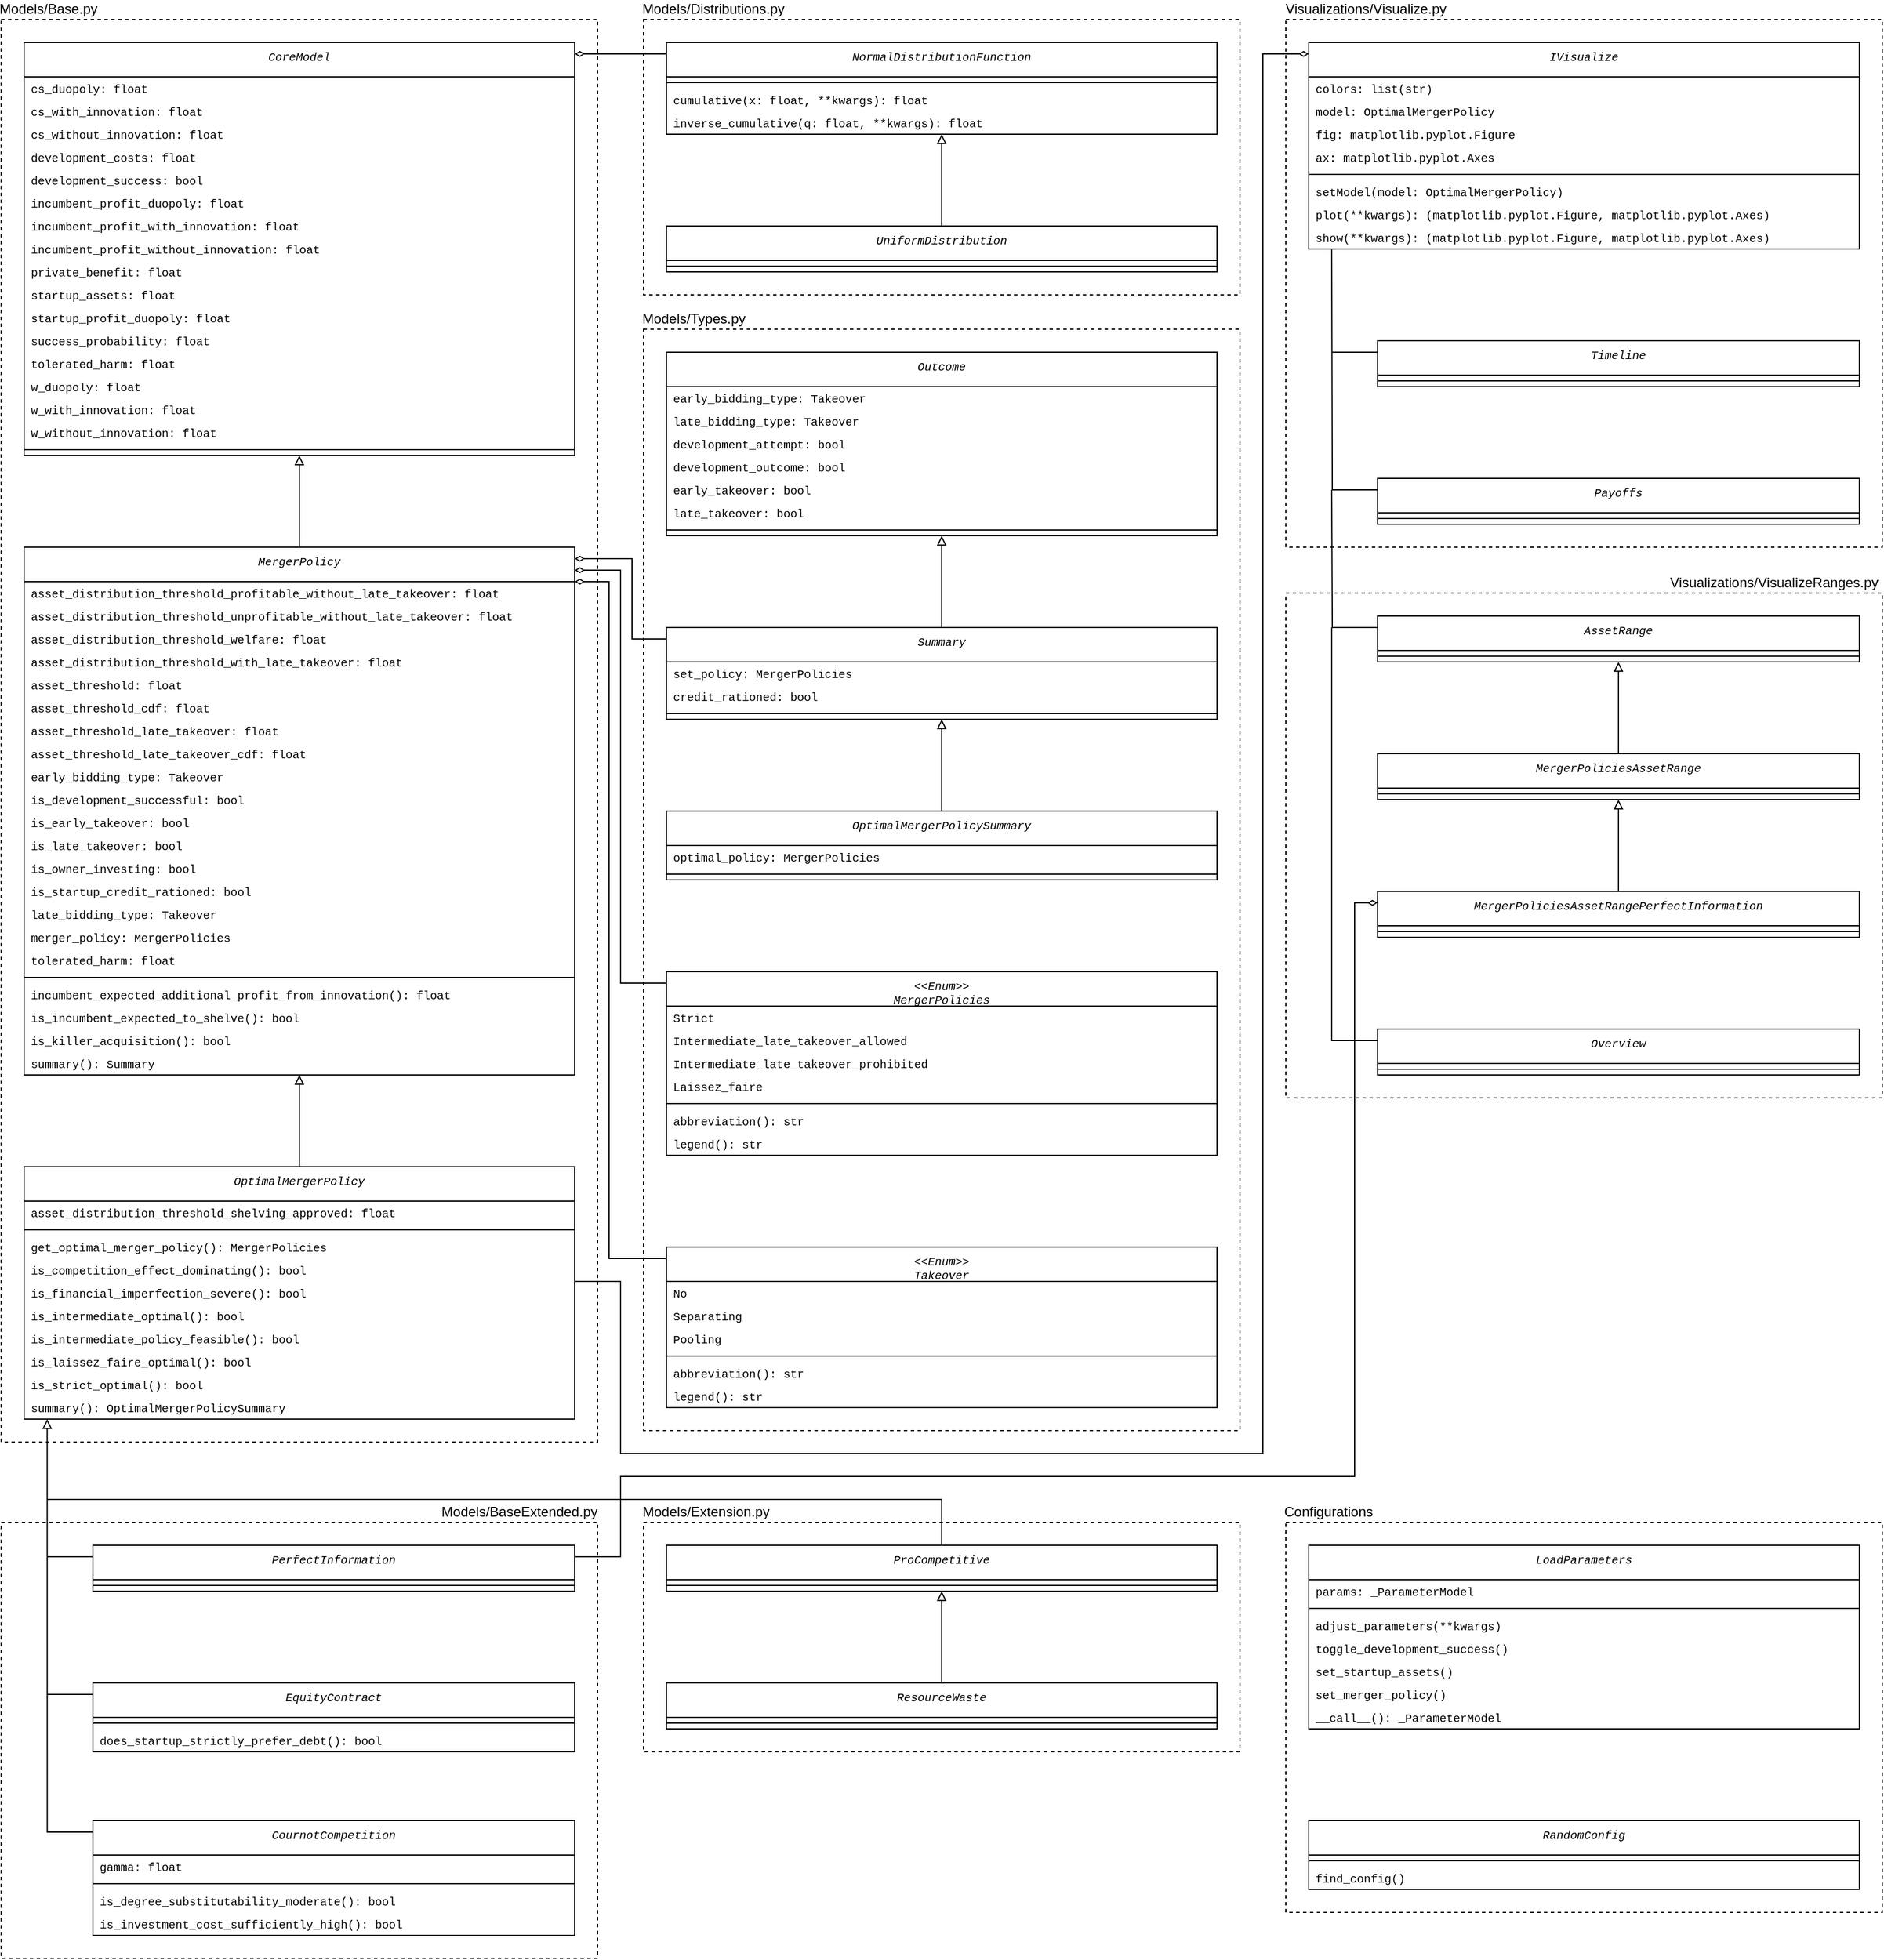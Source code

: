 <mxfile version="19.0.3" type="device"><diagram id="C5RBs43oDa-KdzZeNtuy" name="Page-1"><mxGraphModel dx="1070" dy="852" grid="1" gridSize="10" guides="1" tooltips="1" connect="1" arrows="1" fold="1" page="1" pageScale="1" pageWidth="827" pageHeight="1169" math="0" shadow="0"><root><mxCell id="WIyWlLk6GJQsqaUBKTNV-0"/><mxCell id="WIyWlLk6GJQsqaUBKTNV-1" parent="WIyWlLk6GJQsqaUBKTNV-0"/><mxCell id="98" value="Models/BaseExtended.py" style="rounded=0;whiteSpace=wrap;html=1;fillColor=none;dashed=1;labelPosition=left;verticalLabelPosition=top;align=right;verticalAlign=bottom;spacingLeft=0;spacingRight=-522;" parent="WIyWlLk6GJQsqaUBKTNV-1" vertex="1"><mxGeometry x="60" y="1410" width="520" height="380" as="geometry"/></mxCell><mxCell id="99" value="Models/Types.py" style="rounded=0;whiteSpace=wrap;html=1;fillColor=none;dashed=1;labelPosition=left;verticalLabelPosition=top;align=right;verticalAlign=bottom;spacingLeft=0;spacingRight=-91;" parent="WIyWlLk6GJQsqaUBKTNV-1" vertex="1"><mxGeometry x="620" y="370" width="520" height="960" as="geometry"/></mxCell><mxCell id="T2H4FNFeN9SNzQCAsRRk-147" value="&lt;span style=&quot;text-align: right&quot;&gt;Visualizations/&lt;/span&gt;&lt;span style=&quot;background-color: rgb(255 , 255 , 255) ; color: rgb(8 , 8 , 8)&quot;&gt;VisualizeRanges&lt;/span&gt;.py" style="rounded=0;whiteSpace=wrap;html=1;fillColor=none;dashed=1;labelPosition=right;verticalLabelPosition=top;align=left;verticalAlign=bottom;spacingLeft=-187;spacingRight=0;" parent="WIyWlLk6GJQsqaUBKTNV-1" vertex="1"><mxGeometry x="1180" y="600" width="520" height="440" as="geometry"/></mxCell><mxCell id="100" value="Visualizations/Visualize.py" style="rounded=0;whiteSpace=wrap;html=1;fillColor=none;dashed=1;labelPosition=left;verticalLabelPosition=top;align=right;verticalAlign=bottom;spacingLeft=0;spacingRight=-142;" parent="WIyWlLk6GJQsqaUBKTNV-1" vertex="1"><mxGeometry x="1180" y="100" width="520" height="460" as="geometry"/></mxCell><mxCell id="T2H4FNFeN9SNzQCAsRRk-172" value="Models/Distributions.py" style="rounded=0;whiteSpace=wrap;html=1;fillColor=none;dashed=1;labelPosition=left;verticalLabelPosition=top;align=right;verticalAlign=bottom;spacingLeft=0;spacingRight=-125;" parent="WIyWlLk6GJQsqaUBKTNV-1" vertex="1"><mxGeometry x="620" y="100" width="520" height="240" as="geometry"/></mxCell><mxCell id="97" value="Models/Base.py" style="rounded=0;whiteSpace=wrap;html=1;fillColor=none;dashed=1;labelPosition=left;verticalLabelPosition=top;align=right;verticalAlign=bottom;spacingLeft=0;spacingRight=-86;" parent="WIyWlLk6GJQsqaUBKTNV-1" vertex="1"><mxGeometry x="60" y="100" width="520" height="1240" as="geometry"/></mxCell><mxCell id="zkfFHV4jXpPFQw0GAbJ--0" value="CoreModel" style="swimlane;fontStyle=2;align=center;verticalAlign=top;childLayout=stackLayout;horizontal=1;startSize=30;horizontalStack=0;resizeParent=1;resizeLast=0;collapsible=1;marginBottom=0;rounded=0;shadow=0;strokeWidth=1;fontFamily=Courier New;fontSize=10;" parent="WIyWlLk6GJQsqaUBKTNV-1" vertex="1"><mxGeometry x="80" y="120" width="480" height="360" as="geometry"><mxRectangle x="230" y="140" width="160" height="26" as="alternateBounds"/></mxGeometry></mxCell><mxCell id="2sFI9Li3K3q5MDXTztL8-12" value="cs_duopoly: float" style="text;align=left;verticalAlign=middle;spacingLeft=4;spacingRight=4;overflow=hidden;rotatable=0;points=[[0,0.5],[1,0.5]];portConstraint=eastwest;rounded=0;shadow=0;html=0;fontFamily=Courier New;fontSize=10;" parent="zkfFHV4jXpPFQw0GAbJ--0" vertex="1"><mxGeometry y="30" width="480" height="20" as="geometry"/></mxCell><mxCell id="2sFI9Li3K3q5MDXTztL8-2" value="cs_with_innovation: float" style="text;align=left;verticalAlign=middle;spacingLeft=4;spacingRight=4;overflow=hidden;rotatable=0;points=[[0,0.5],[1,0.5]];portConstraint=eastwest;rounded=0;shadow=0;html=0;fontFamily=Courier New;fontSize=10;" parent="zkfFHV4jXpPFQw0GAbJ--0" vertex="1"><mxGeometry y="50" width="480" height="20" as="geometry"/></mxCell><mxCell id="2sFI9Li3K3q5MDXTztL8-9" value="cs_without_innovation: float" style="text;align=left;verticalAlign=middle;spacingLeft=4;spacingRight=4;overflow=hidden;rotatable=0;points=[[0,0.5],[1,0.5]];portConstraint=eastwest;rounded=0;shadow=0;html=0;fontFamily=Courier New;fontSize=10;" parent="zkfFHV4jXpPFQw0GAbJ--0" vertex="1"><mxGeometry y="70" width="480" height="20" as="geometry"/></mxCell><mxCell id="zkfFHV4jXpPFQw0GAbJ--2" value="development_costs: float" style="text;align=left;verticalAlign=middle;spacingLeft=4;spacingRight=4;overflow=hidden;rotatable=0;points=[[0,0.5],[1,0.5]];portConstraint=eastwest;rounded=0;shadow=0;html=0;fontFamily=Courier New;fontSize=10;" parent="zkfFHV4jXpPFQw0GAbJ--0" vertex="1"><mxGeometry y="90" width="480" height="20" as="geometry"/></mxCell><mxCell id="2sFI9Li3K3q5MDXTztL8-6" value="development_success: bool" style="text;align=left;verticalAlign=middle;spacingLeft=4;spacingRight=4;overflow=hidden;rotatable=0;points=[[0,0.5],[1,0.5]];portConstraint=eastwest;rounded=0;shadow=0;html=0;fontFamily=Courier New;fontSize=10;" parent="zkfFHV4jXpPFQw0GAbJ--0" vertex="1"><mxGeometry y="110" width="480" height="20" as="geometry"/></mxCell><mxCell id="2sFI9Li3K3q5MDXTztL8-11" value="incumbent_profit_duopoly: float" style="text;align=left;verticalAlign=middle;spacingLeft=4;spacingRight=4;overflow=hidden;rotatable=0;points=[[0,0.5],[1,0.5]];portConstraint=eastwest;rounded=0;shadow=0;html=0;fontFamily=Courier New;fontSize=10;" parent="zkfFHV4jXpPFQw0GAbJ--0" vertex="1"><mxGeometry y="130" width="480" height="20" as="geometry"/></mxCell><mxCell id="2sFI9Li3K3q5MDXTztL8-3" value="incumbent_profit_with_innovation: float" style="text;align=left;verticalAlign=middle;spacingLeft=4;spacingRight=4;overflow=hidden;rotatable=0;points=[[0,0.5],[1,0.5]];portConstraint=eastwest;rounded=0;shadow=0;html=0;fontFamily=Courier New;fontSize=10;" parent="zkfFHV4jXpPFQw0GAbJ--0" vertex="1"><mxGeometry y="150" width="480" height="20" as="geometry"/></mxCell><mxCell id="2sFI9Li3K3q5MDXTztL8-8" value="incumbent_profit_without_innovation: float" style="text;align=left;verticalAlign=middle;spacingLeft=4;spacingRight=4;overflow=hidden;rotatable=0;points=[[0,0.5],[1,0.5]];portConstraint=eastwest;rounded=0;shadow=0;html=0;fontFamily=Courier New;fontSize=10;" parent="zkfFHV4jXpPFQw0GAbJ--0" vertex="1"><mxGeometry y="170" width="480" height="20" as="geometry"/></mxCell><mxCell id="2sFI9Li3K3q5MDXTztL8-4" value="private_benefit: float" style="text;align=left;verticalAlign=middle;spacingLeft=4;spacingRight=4;overflow=hidden;rotatable=0;points=[[0,0.5],[1,0.5]];portConstraint=eastwest;rounded=0;shadow=0;html=0;fontFamily=Courier New;fontSize=10;" parent="zkfFHV4jXpPFQw0GAbJ--0" vertex="1"><mxGeometry y="190" width="480" height="20" as="geometry"/></mxCell><mxCell id="zkfFHV4jXpPFQw0GAbJ--3" value="startup_assets: float" style="text;align=left;verticalAlign=middle;spacingLeft=4;spacingRight=4;overflow=hidden;rotatable=0;points=[[0,0.5],[1,0.5]];portConstraint=eastwest;rounded=0;shadow=0;html=0;fontFamily=Courier New;fontSize=10;" parent="zkfFHV4jXpPFQw0GAbJ--0" vertex="1"><mxGeometry y="210" width="480" height="20" as="geometry"/></mxCell><mxCell id="2sFI9Li3K3q5MDXTztL8-14" value="startup_profit_duopoly: float" style="text;align=left;verticalAlign=middle;spacingLeft=4;spacingRight=4;overflow=hidden;rotatable=0;points=[[0,0.5],[1,0.5]];portConstraint=eastwest;rounded=0;shadow=0;html=0;fontFamily=Courier New;fontSize=10;" parent="zkfFHV4jXpPFQw0GAbJ--0" vertex="1"><mxGeometry y="230" width="480" height="20" as="geometry"/></mxCell><mxCell id="2sFI9Li3K3q5MDXTztL8-7" value="success_probability: float" style="text;align=left;verticalAlign=middle;spacingLeft=4;spacingRight=4;overflow=hidden;rotatable=0;points=[[0,0.5],[1,0.5]];portConstraint=eastwest;rounded=0;shadow=0;html=0;fontFamily=Courier New;fontSize=10;" parent="zkfFHV4jXpPFQw0GAbJ--0" vertex="1"><mxGeometry y="250" width="480" height="20" as="geometry"/></mxCell><mxCell id="zkfFHV4jXpPFQw0GAbJ--1" value="tolerated_harm: float" style="text;align=left;verticalAlign=middle;spacingLeft=4;spacingRight=4;overflow=hidden;rotatable=0;points=[[0,0.5],[1,0.5]];portConstraint=eastwest;fontFamily=Courier New;fontSize=10;" parent="zkfFHV4jXpPFQw0GAbJ--0" vertex="1"><mxGeometry y="270" width="480" height="20" as="geometry"/></mxCell><mxCell id="2sFI9Li3K3q5MDXTztL8-13" value="w_duopoly: float" style="text;align=left;verticalAlign=middle;spacingLeft=4;spacingRight=4;overflow=hidden;rotatable=0;points=[[0,0.5],[1,0.5]];portConstraint=eastwest;rounded=0;shadow=0;html=0;fontFamily=Courier New;fontSize=10;" parent="zkfFHV4jXpPFQw0GAbJ--0" vertex="1"><mxGeometry y="290" width="480" height="20" as="geometry"/></mxCell><mxCell id="2sFI9Li3K3q5MDXTztL8-1" value="w_with_innovation: float" style="text;align=left;verticalAlign=middle;spacingLeft=4;spacingRight=4;overflow=hidden;rotatable=0;points=[[0,0.5],[1,0.5]];portConstraint=eastwest;rounded=0;shadow=0;html=0;fontFamily=Courier New;fontSize=10;" parent="zkfFHV4jXpPFQw0GAbJ--0" vertex="1"><mxGeometry y="310" width="480" height="20" as="geometry"/></mxCell><mxCell id="2sFI9Li3K3q5MDXTztL8-10" value="w_without_innovation: float" style="text;align=left;verticalAlign=middle;spacingLeft=4;spacingRight=4;overflow=hidden;rotatable=0;points=[[0,0.5],[1,0.5]];portConstraint=eastwest;rounded=0;shadow=0;html=0;fontFamily=Courier New;fontSize=10;" parent="zkfFHV4jXpPFQw0GAbJ--0" vertex="1"><mxGeometry y="330" width="480" height="20" as="geometry"/></mxCell><mxCell id="zkfFHV4jXpPFQw0GAbJ--4" value="" style="line;html=1;strokeWidth=1;align=left;verticalAlign=middle;spacingTop=-1;spacingLeft=3;spacingRight=3;rotatable=0;labelPosition=right;points=[];portConstraint=eastwest;fontFamily=Courier New;fontSize=10;" parent="zkfFHV4jXpPFQw0GAbJ--0" vertex="1"><mxGeometry y="350" width="480" height="10" as="geometry"/></mxCell><mxCell id="2sFI9Li3K3q5MDXTztL8-33" style="edgeStyle=orthogonalEdgeStyle;rounded=0;orthogonalLoop=1;jettySize=auto;html=1;exitX=0.5;exitY=0;exitDx=0;exitDy=0;entryX=0.5;entryY=1;entryDx=0;entryDy=0;endArrow=block;endFill=0;fontFamily=Courier New;fontSize=10;" parent="WIyWlLk6GJQsqaUBKTNV-1" source="2sFI9Li3K3q5MDXTztL8-15" target="zkfFHV4jXpPFQw0GAbJ--0" edge="1"><mxGeometry relative="1" as="geometry"/></mxCell><mxCell id="2sFI9Li3K3q5MDXTztL8-15" value="MergerPolicy" style="swimlane;fontStyle=2;align=center;verticalAlign=top;childLayout=stackLayout;horizontal=1;startSize=30;horizontalStack=0;resizeParent=1;resizeLast=0;collapsible=1;marginBottom=0;rounded=0;shadow=0;strokeWidth=1;fontFamily=Courier New;fontSize=10;" parent="WIyWlLk6GJQsqaUBKTNV-1" vertex="1"><mxGeometry x="80" y="560" width="480" height="460" as="geometry"><mxRectangle x="230" y="140" width="160" height="26" as="alternateBounds"/></mxGeometry></mxCell><mxCell id="2sFI9Li3K3q5MDXTztL8-16" value="asset_distribution_threshold_profitable_without_late_takeover: float" style="text;align=left;verticalAlign=middle;spacingLeft=4;spacingRight=4;overflow=hidden;rotatable=0;points=[[0,0.5],[1,0.5]];portConstraint=eastwest;rounded=0;shadow=0;html=0;fontFamily=Courier New;fontSize=10;" parent="2sFI9Li3K3q5MDXTztL8-15" vertex="1"><mxGeometry y="30" width="480" height="20" as="geometry"/></mxCell><mxCell id="2sFI9Li3K3q5MDXTztL8-17" value="asset_distribution_threshold_unprofitable_without_late_takeover: float" style="text;align=left;verticalAlign=middle;spacingLeft=4;spacingRight=4;overflow=hidden;rotatable=0;points=[[0,0.5],[1,0.5]];portConstraint=eastwest;rounded=0;shadow=0;html=0;fontFamily=Courier New;fontSize=10;" parent="2sFI9Li3K3q5MDXTztL8-15" vertex="1"><mxGeometry y="50" width="480" height="20" as="geometry"/></mxCell><mxCell id="2sFI9Li3K3q5MDXTztL8-18" value="asset_distribution_threshold_welfare: float" style="text;align=left;verticalAlign=middle;spacingLeft=4;spacingRight=4;overflow=hidden;rotatable=0;points=[[0,0.5],[1,0.5]];portConstraint=eastwest;rounded=0;shadow=0;html=0;fontFamily=Courier New;fontSize=10;" parent="2sFI9Li3K3q5MDXTztL8-15" vertex="1"><mxGeometry y="70" width="480" height="20" as="geometry"/></mxCell><mxCell id="2sFI9Li3K3q5MDXTztL8-19" value="asset_distribution_threshold_with_late_takeover: float" style="text;align=left;verticalAlign=middle;spacingLeft=4;spacingRight=4;overflow=hidden;rotatable=0;points=[[0,0.5],[1,0.5]];portConstraint=eastwest;rounded=0;shadow=0;html=0;fontFamily=Courier New;fontSize=10;" parent="2sFI9Li3K3q5MDXTztL8-15" vertex="1"><mxGeometry y="90" width="480" height="20" as="geometry"/></mxCell><mxCell id="2sFI9Li3K3q5MDXTztL8-20" value="asset_threshold: float" style="text;align=left;verticalAlign=middle;spacingLeft=4;spacingRight=4;overflow=hidden;rotatable=0;points=[[0,0.5],[1,0.5]];portConstraint=eastwest;rounded=0;shadow=0;html=0;fontFamily=Courier New;fontSize=10;" parent="2sFI9Li3K3q5MDXTztL8-15" vertex="1"><mxGeometry y="110" width="480" height="20" as="geometry"/></mxCell><mxCell id="2sFI9Li3K3q5MDXTztL8-21" value="asset_threshold_cdf: float" style="text;align=left;verticalAlign=middle;spacingLeft=4;spacingRight=4;overflow=hidden;rotatable=0;points=[[0,0.5],[1,0.5]];portConstraint=eastwest;rounded=0;shadow=0;html=0;fontFamily=Courier New;fontSize=10;" parent="2sFI9Li3K3q5MDXTztL8-15" vertex="1"><mxGeometry y="130" width="480" height="20" as="geometry"/></mxCell><mxCell id="2sFI9Li3K3q5MDXTztL8-22" value="asset_threshold_late_takeover: float" style="text;align=left;verticalAlign=middle;spacingLeft=4;spacingRight=4;overflow=hidden;rotatable=0;points=[[0,0.5],[1,0.5]];portConstraint=eastwest;rounded=0;shadow=0;html=0;fontFamily=Courier New;fontSize=10;" parent="2sFI9Li3K3q5MDXTztL8-15" vertex="1"><mxGeometry y="150" width="480" height="20" as="geometry"/></mxCell><mxCell id="2sFI9Li3K3q5MDXTztL8-23" value="asset_threshold_late_takeover_cdf: float" style="text;align=left;verticalAlign=middle;spacingLeft=4;spacingRight=4;overflow=hidden;rotatable=0;points=[[0,0.5],[1,0.5]];portConstraint=eastwest;rounded=0;shadow=0;html=0;fontFamily=Courier New;fontSize=10;" parent="2sFI9Li3K3q5MDXTztL8-15" vertex="1"><mxGeometry y="170" width="480" height="20" as="geometry"/></mxCell><mxCell id="2sFI9Li3K3q5MDXTztL8-24" value="early_bidding_type: Takeover" style="text;align=left;verticalAlign=middle;spacingLeft=4;spacingRight=4;overflow=hidden;rotatable=0;points=[[0,0.5],[1,0.5]];portConstraint=eastwest;rounded=0;shadow=0;html=0;fontFamily=Courier New;fontSize=10;" parent="2sFI9Li3K3q5MDXTztL8-15" vertex="1"><mxGeometry y="190" width="480" height="20" as="geometry"/></mxCell><mxCell id="2sFI9Li3K3q5MDXTztL8-25" value="is_development_successful: bool" style="text;align=left;verticalAlign=middle;spacingLeft=4;spacingRight=4;overflow=hidden;rotatable=0;points=[[0,0.5],[1,0.5]];portConstraint=eastwest;rounded=0;shadow=0;html=0;fontFamily=Courier New;fontSize=10;" parent="2sFI9Li3K3q5MDXTztL8-15" vertex="1"><mxGeometry y="210" width="480" height="20" as="geometry"/></mxCell><mxCell id="2sFI9Li3K3q5MDXTztL8-26" value="is_early_takeover: bool" style="text;align=left;verticalAlign=middle;spacingLeft=4;spacingRight=4;overflow=hidden;rotatable=0;points=[[0,0.5],[1,0.5]];portConstraint=eastwest;rounded=0;shadow=0;html=0;fontFamily=Courier New;fontSize=10;" parent="2sFI9Li3K3q5MDXTztL8-15" vertex="1"><mxGeometry y="230" width="480" height="20" as="geometry"/></mxCell><mxCell id="2sFI9Li3K3q5MDXTztL8-27" value="is_late_takeover: bool" style="text;align=left;verticalAlign=middle;spacingLeft=4;spacingRight=4;overflow=hidden;rotatable=0;points=[[0,0.5],[1,0.5]];portConstraint=eastwest;rounded=0;shadow=0;html=0;fontFamily=Courier New;fontSize=10;" parent="2sFI9Li3K3q5MDXTztL8-15" vertex="1"><mxGeometry y="250" width="480" height="20" as="geometry"/></mxCell><mxCell id="2sFI9Li3K3q5MDXTztL8-28" value="is_owner_investing: bool" style="text;align=left;verticalAlign=middle;spacingLeft=4;spacingRight=4;overflow=hidden;rotatable=0;points=[[0,0.5],[1,0.5]];portConstraint=eastwest;fontFamily=Courier New;fontSize=10;" parent="2sFI9Li3K3q5MDXTztL8-15" vertex="1"><mxGeometry y="270" width="480" height="20" as="geometry"/></mxCell><mxCell id="2sFI9Li3K3q5MDXTztL8-29" value="is_startup_credit_rationed: bool" style="text;align=left;verticalAlign=middle;spacingLeft=4;spacingRight=4;overflow=hidden;rotatable=0;points=[[0,0.5],[1,0.5]];portConstraint=eastwest;rounded=0;shadow=0;html=0;fontFamily=Courier New;fontSize=10;" parent="2sFI9Li3K3q5MDXTztL8-15" vertex="1"><mxGeometry y="290" width="480" height="20" as="geometry"/></mxCell><mxCell id="2sFI9Li3K3q5MDXTztL8-30" value="late_bidding_type: Takeover" style="text;align=left;verticalAlign=middle;spacingLeft=4;spacingRight=4;overflow=hidden;rotatable=0;points=[[0,0.5],[1,0.5]];portConstraint=eastwest;rounded=0;shadow=0;html=0;fontFamily=Courier New;fontSize=10;" parent="2sFI9Li3K3q5MDXTztL8-15" vertex="1"><mxGeometry y="310" width="480" height="20" as="geometry"/></mxCell><mxCell id="2sFI9Li3K3q5MDXTztL8-31" value="merger_policy: MergerPolicies" style="text;align=left;verticalAlign=middle;spacingLeft=4;spacingRight=4;overflow=hidden;rotatable=0;points=[[0,0.5],[1,0.5]];portConstraint=eastwest;rounded=0;shadow=0;html=0;fontFamily=Courier New;fontSize=10;" parent="2sFI9Li3K3q5MDXTztL8-15" vertex="1"><mxGeometry y="330" width="480" height="20" as="geometry"/></mxCell><mxCell id="T2H4FNFeN9SNzQCAsRRk-100" value="tolerated_harm: float" style="text;align=left;verticalAlign=middle;spacingLeft=4;spacingRight=4;overflow=hidden;rotatable=0;points=[[0,0.5],[1,0.5]];portConstraint=eastwest;rounded=0;shadow=0;html=0;fontFamily=Courier New;fontSize=10;" parent="2sFI9Li3K3q5MDXTztL8-15" vertex="1"><mxGeometry y="350" width="480" height="20" as="geometry"/></mxCell><mxCell id="2sFI9Li3K3q5MDXTztL8-32" value="" style="line;html=1;strokeWidth=1;align=left;verticalAlign=middle;spacingTop=-1;spacingLeft=3;spacingRight=3;rotatable=0;labelPosition=right;points=[];portConstraint=eastwest;fontFamily=Courier New;fontSize=10;" parent="2sFI9Li3K3q5MDXTztL8-15" vertex="1"><mxGeometry y="370" width="480" height="10" as="geometry"/></mxCell><mxCell id="2sFI9Li3K3q5MDXTztL8-34" value="incumbent_expected_additional_profit_from_innovation(): float" style="text;align=left;verticalAlign=middle;spacingLeft=4;spacingRight=4;overflow=hidden;rotatable=0;points=[[0,0.5],[1,0.5]];portConstraint=eastwest;rounded=0;shadow=0;html=0;fontFamily=Courier New;fontSize=10;" parent="2sFI9Li3K3q5MDXTztL8-15" vertex="1"><mxGeometry y="380" width="480" height="20" as="geometry"/></mxCell><mxCell id="2sFI9Li3K3q5MDXTztL8-35" value="is_incumbent_expected_to_shelve(): bool" style="text;align=left;verticalAlign=middle;spacingLeft=4;spacingRight=4;overflow=hidden;rotatable=0;points=[[0,0.5],[1,0.5]];portConstraint=eastwest;rounded=0;shadow=0;html=0;fontFamily=Courier New;fontSize=10;" parent="2sFI9Li3K3q5MDXTztL8-15" vertex="1"><mxGeometry y="400" width="480" height="20" as="geometry"/></mxCell><mxCell id="T2H4FNFeN9SNzQCAsRRk-101" value="is_killer_acquisition(): bool" style="text;align=left;verticalAlign=middle;spacingLeft=4;spacingRight=4;overflow=hidden;rotatable=0;points=[[0,0.5],[1,0.5]];portConstraint=eastwest;rounded=0;shadow=0;html=0;fontFamily=Courier New;fontSize=10;" parent="2sFI9Li3K3q5MDXTztL8-15" vertex="1"><mxGeometry y="420" width="480" height="20" as="geometry"/></mxCell><mxCell id="2sFI9Li3K3q5MDXTztL8-36" value="summary(): Summary" style="text;align=left;verticalAlign=middle;spacingLeft=4;spacingRight=4;overflow=hidden;rotatable=0;points=[[0,0.5],[1,0.5]];portConstraint=eastwest;rounded=0;shadow=0;html=0;fontFamily=Courier New;fontSize=10;" parent="2sFI9Li3K3q5MDXTztL8-15" vertex="1"><mxGeometry y="440" width="480" height="20" as="geometry"/></mxCell><mxCell id="2sFI9Li3K3q5MDXTztL8-58" style="edgeStyle=orthogonalEdgeStyle;rounded=0;orthogonalLoop=1;jettySize=auto;html=1;exitX=0.5;exitY=0;exitDx=0;exitDy=0;entryX=0.5;entryY=1;entryDx=0;entryDy=0;entryPerimeter=0;fontFamily=Courier New;fontSize=10;endArrow=block;endFill=0;" parent="WIyWlLk6GJQsqaUBKTNV-1" source="2sFI9Li3K3q5MDXTztL8-37" target="2sFI9Li3K3q5MDXTztL8-36" edge="1"><mxGeometry relative="1" as="geometry"/></mxCell><mxCell id="2sFI9Li3K3q5MDXTztL8-37" value="OptimalMergerPolicy" style="swimlane;fontStyle=2;align=center;verticalAlign=top;childLayout=stackLayout;horizontal=1;startSize=30;horizontalStack=0;resizeParent=1;resizeLast=0;collapsible=1;marginBottom=0;rounded=0;shadow=0;strokeWidth=1;fontFamily=Courier New;fontSize=10;" parent="WIyWlLk6GJQsqaUBKTNV-1" vertex="1"><mxGeometry x="80" y="1100" width="480" height="220" as="geometry"><mxRectangle x="230" y="140" width="160" height="26" as="alternateBounds"/></mxGeometry></mxCell><mxCell id="2sFI9Li3K3q5MDXTztL8-38" value="asset_distribution_threshold_shelving_approved: float" style="text;align=left;verticalAlign=middle;spacingLeft=4;spacingRight=4;overflow=hidden;rotatable=0;points=[[0,0.5],[1,0.5]];portConstraint=eastwest;rounded=0;shadow=0;html=0;fontFamily=Courier New;fontSize=10;" parent="2sFI9Li3K3q5MDXTztL8-37" vertex="1"><mxGeometry y="30" width="480" height="20" as="geometry"/></mxCell><mxCell id="2sFI9Li3K3q5MDXTztL8-54" value="" style="line;html=1;strokeWidth=1;align=left;verticalAlign=middle;spacingTop=-1;spacingLeft=3;spacingRight=3;rotatable=0;labelPosition=right;points=[];portConstraint=eastwest;fontFamily=Courier New;fontSize=10;" parent="2sFI9Li3K3q5MDXTztL8-37" vertex="1"><mxGeometry y="50" width="480" height="10" as="geometry"/></mxCell><mxCell id="2sFI9Li3K3q5MDXTztL8-55" value="get_optimal_merger_policy(): MergerPolicies" style="text;align=left;verticalAlign=middle;spacingLeft=4;spacingRight=4;overflow=hidden;rotatable=0;points=[[0,0.5],[1,0.5]];portConstraint=eastwest;rounded=0;shadow=0;html=0;fontFamily=Courier New;fontSize=10;" parent="2sFI9Li3K3q5MDXTztL8-37" vertex="1"><mxGeometry y="60" width="480" height="20" as="geometry"/></mxCell><mxCell id="2sFI9Li3K3q5MDXTztL8-63" value="is_competition_effect_dominating(): bool" style="text;align=left;verticalAlign=middle;spacingLeft=4;spacingRight=4;overflow=hidden;rotatable=0;points=[[0,0.5],[1,0.5]];portConstraint=eastwest;rounded=0;shadow=0;html=0;fontFamily=Courier New;fontSize=10;" parent="2sFI9Li3K3q5MDXTztL8-37" vertex="1"><mxGeometry y="80" width="480" height="20" as="geometry"/></mxCell><mxCell id="2sFI9Li3K3q5MDXTztL8-61" value="is_financial_imperfection_severe(): bool" style="text;align=left;verticalAlign=middle;spacingLeft=4;spacingRight=4;overflow=hidden;rotatable=0;points=[[0,0.5],[1,0.5]];portConstraint=eastwest;rounded=0;shadow=0;html=0;fontFamily=Courier New;fontSize=10;" parent="2sFI9Li3K3q5MDXTztL8-37" vertex="1"><mxGeometry y="100" width="480" height="20" as="geometry"/></mxCell><mxCell id="2sFI9Li3K3q5MDXTztL8-60" value="is_intermediate_optimal(): bool" style="text;align=left;verticalAlign=middle;spacingLeft=4;spacingRight=4;overflow=hidden;rotatable=0;points=[[0,0.5],[1,0.5]];portConstraint=eastwest;rounded=0;shadow=0;html=0;fontFamily=Courier New;fontSize=10;" parent="2sFI9Li3K3q5MDXTztL8-37" vertex="1"><mxGeometry y="120" width="480" height="20" as="geometry"/></mxCell><mxCell id="2sFI9Li3K3q5MDXTztL8-56" value="is_intermediate_policy_feasible(): bool" style="text;align=left;verticalAlign=middle;spacingLeft=4;spacingRight=4;overflow=hidden;rotatable=0;points=[[0,0.5],[1,0.5]];portConstraint=eastwest;rounded=0;shadow=0;html=0;fontFamily=Courier New;fontSize=10;" parent="2sFI9Li3K3q5MDXTztL8-37" vertex="1"><mxGeometry y="140" width="480" height="20" as="geometry"/></mxCell><mxCell id="2sFI9Li3K3q5MDXTztL8-65" value="is_laissez_faire_optimal(): bool" style="text;align=left;verticalAlign=middle;spacingLeft=4;spacingRight=4;overflow=hidden;rotatable=0;points=[[0,0.5],[1,0.5]];portConstraint=eastwest;rounded=0;shadow=0;html=0;fontFamily=Courier New;fontSize=10;" parent="2sFI9Li3K3q5MDXTztL8-37" vertex="1"><mxGeometry y="160" width="480" height="20" as="geometry"/></mxCell><mxCell id="T2H4FNFeN9SNzQCAsRRk-104" value="is_strict_optimal(): bool" style="text;align=left;verticalAlign=middle;spacingLeft=4;spacingRight=4;overflow=hidden;rotatable=0;points=[[0,0.5],[1,0.5]];portConstraint=eastwest;rounded=0;shadow=0;html=0;fontFamily=Courier New;fontSize=10;" parent="2sFI9Li3K3q5MDXTztL8-37" vertex="1"><mxGeometry y="180" width="480" height="20" as="geometry"/></mxCell><mxCell id="T2H4FNFeN9SNzQCAsRRk-105" value="summary(): OptimalMergerPolicySummary" style="text;align=left;verticalAlign=middle;spacingLeft=4;spacingRight=4;overflow=hidden;rotatable=0;points=[[0,0.5],[1,0.5]];portConstraint=eastwest;rounded=0;shadow=0;html=0;fontFamily=Courier New;fontSize=10;" parent="2sFI9Li3K3q5MDXTztL8-37" vertex="1"><mxGeometry y="200" width="480" height="20" as="geometry"/></mxCell><mxCell id="11" style="edgeStyle=orthogonalEdgeStyle;rounded=0;orthogonalLoop=1;jettySize=auto;html=1;endArrow=block;endFill=0;entryX=0.042;entryY=1;entryDx=0;entryDy=0;entryPerimeter=0;exitX=0;exitY=0.5;exitDx=0;exitDy=0;" parent="WIyWlLk6GJQsqaUBKTNV-1" source="T2H4FNFeN9SNzQCAsRRk-106" target="T2H4FNFeN9SNzQCAsRRk-105" edge="1"><mxGeometry relative="1" as="geometry"><mxPoint x="100" y="1400" as="targetPoint"/><mxPoint x="260" y="1690" as="sourcePoint"/><Array as="points"><mxPoint x="100" y="1680"/></Array></mxGeometry></mxCell><mxCell id="0" value="CournotCompetition" style="swimlane;fontStyle=2;align=center;verticalAlign=top;childLayout=stackLayout;horizontal=1;startSize=30;horizontalStack=0;resizeParent=1;resizeLast=0;collapsible=1;marginBottom=0;rounded=0;shadow=0;strokeWidth=1;fontFamily=Courier New;fontSize=10;" parent="WIyWlLk6GJQsqaUBKTNV-1" vertex="1"><mxGeometry x="140" y="1670" width="420" height="100" as="geometry"><mxRectangle x="230" y="140" width="160" height="26" as="alternateBounds"/></mxGeometry></mxCell><mxCell id="T2H4FNFeN9SNzQCAsRRk-106" value="gamma: float" style="text;align=left;verticalAlign=middle;spacingLeft=4;spacingRight=4;overflow=hidden;rotatable=0;points=[[0,0.5],[1,0.5]];portConstraint=eastwest;rounded=0;shadow=0;html=0;fontFamily=Courier New;fontSize=10;" parent="0" vertex="1"><mxGeometry y="30" width="420" height="20" as="geometry"/></mxCell><mxCell id="2" value="" style="line;html=1;strokeWidth=1;align=left;verticalAlign=middle;spacingTop=-1;spacingLeft=3;spacingRight=3;rotatable=0;labelPosition=right;points=[];portConstraint=eastwest;fontFamily=Courier New;fontSize=10;" parent="0" vertex="1"><mxGeometry y="50" width="420" height="10" as="geometry"/></mxCell><mxCell id="T2H4FNFeN9SNzQCAsRRk-107" value="is_degree_substitutability_moderate(): bool" style="text;align=left;verticalAlign=middle;spacingLeft=4;spacingRight=4;overflow=hidden;rotatable=0;points=[[0,0.5],[1,0.5]];portConstraint=eastwest;rounded=0;shadow=0;html=0;fontFamily=Courier New;fontSize=10;" parent="0" vertex="1"><mxGeometry y="60" width="420" height="20" as="geometry"/></mxCell><mxCell id="T2H4FNFeN9SNzQCAsRRk-108" value="is_investment_cost_sufficiently_high(): bool" style="text;align=left;verticalAlign=middle;spacingLeft=4;spacingRight=4;overflow=hidden;rotatable=0;points=[[0,0.5],[1,0.5]];portConstraint=eastwest;rounded=0;shadow=0;html=0;fontFamily=Courier New;fontSize=10;" parent="0" vertex="1"><mxGeometry y="80" width="420" height="20" as="geometry"/></mxCell><mxCell id="ZdrkfKQAw4NwYIvs16_U-101" style="edgeStyle=orthogonalEdgeStyle;rounded=0;orthogonalLoop=1;jettySize=auto;html=1;exitX=1;exitY=0.25;exitDx=0;exitDy=0;endArrow=diamondThin;endFill=0;entryX=0;entryY=0.25;entryDx=0;entryDy=0;" parent="WIyWlLk6GJQsqaUBKTNV-1" source="9" target="T2H4FNFeN9SNzQCAsRRk-137" edge="1"><mxGeometry relative="1" as="geometry"><mxPoint x="1840" y="870" as="targetPoint"/><Array as="points"><mxPoint x="600" y="1440"/><mxPoint x="600" y="1370"/><mxPoint x="1240" y="1370"/><mxPoint x="1240" y="870"/></Array></mxGeometry></mxCell><mxCell id="9" value="PerfectInformation" style="swimlane;fontStyle=2;align=center;verticalAlign=top;childLayout=stackLayout;horizontal=1;startSize=30;horizontalStack=0;resizeParent=1;resizeLast=0;collapsible=1;marginBottom=0;rounded=0;shadow=0;strokeWidth=1;fontFamily=Courier New;fontSize=10;" parent="WIyWlLk6GJQsqaUBKTNV-1" vertex="1"><mxGeometry x="140" y="1430" width="420" height="40" as="geometry"><mxRectangle x="230" y="140" width="160" height="26" as="alternateBounds"/></mxGeometry></mxCell><mxCell id="10" value="" style="line;html=1;strokeWidth=1;align=left;verticalAlign=middle;spacingTop=-1;spacingLeft=3;spacingRight=3;rotatable=0;labelPosition=right;points=[];portConstraint=eastwest;fontFamily=Courier New;fontSize=10;" parent="9" vertex="1"><mxGeometry y="30" width="420" height="10" as="geometry"/></mxCell><mxCell id="15" value="IVisualize" style="swimlane;fontStyle=2;align=center;verticalAlign=top;childLayout=stackLayout;horizontal=1;startSize=30;horizontalStack=0;resizeParent=1;resizeLast=0;collapsible=1;marginBottom=0;rounded=0;shadow=0;strokeWidth=1;fontFamily=Courier New;fontSize=10;" parent="WIyWlLk6GJQsqaUBKTNV-1" vertex="1"><mxGeometry x="1200" y="120" width="480" height="180" as="geometry"><mxRectangle x="230" y="140" width="160" height="26" as="alternateBounds"/></mxGeometry></mxCell><mxCell id="16" value="colors: list(str)" style="text;align=left;verticalAlign=middle;spacingLeft=4;spacingRight=4;overflow=hidden;rotatable=0;points=[[0,0.5],[1,0.5]];portConstraint=eastwest;rounded=0;shadow=0;html=0;fontFamily=Courier New;fontSize=10;" parent="15" vertex="1"><mxGeometry y="30" width="480" height="20" as="geometry"/></mxCell><mxCell id="28" value="model: OptimalMergerPolicy" style="text;align=left;verticalAlign=middle;spacingLeft=4;spacingRight=4;overflow=hidden;rotatable=0;points=[[0,0.5],[1,0.5]];portConstraint=eastwest;rounded=0;shadow=0;html=0;fontFamily=Courier New;fontSize=10;" parent="15" vertex="1"><mxGeometry y="50" width="480" height="20" as="geometry"/></mxCell><mxCell id="29" value="fig: matplotlib.pyplot.Figure" style="text;align=left;verticalAlign=middle;spacingLeft=4;spacingRight=4;overflow=hidden;rotatable=0;points=[[0,0.5],[1,0.5]];portConstraint=eastwest;rounded=0;shadow=0;html=0;fontFamily=Courier New;fontSize=10;" parent="15" vertex="1"><mxGeometry y="70" width="480" height="20" as="geometry"/></mxCell><mxCell id="30" value="ax: matplotlib.pyplot.Axes" style="text;align=left;verticalAlign=middle;spacingLeft=4;spacingRight=4;overflow=hidden;rotatable=0;points=[[0,0.5],[1,0.5]];portConstraint=eastwest;rounded=0;shadow=0;html=0;fontFamily=Courier New;fontSize=10;" parent="15" vertex="1"><mxGeometry y="90" width="480" height="20" as="geometry"/></mxCell><mxCell id="17" value="" style="line;html=1;strokeWidth=1;align=left;verticalAlign=middle;spacingTop=-1;spacingLeft=3;spacingRight=3;rotatable=0;labelPosition=right;points=[];portConstraint=eastwest;fontFamily=Courier New;fontSize=10;" parent="15" vertex="1"><mxGeometry y="110" width="480" height="10" as="geometry"/></mxCell><mxCell id="T2H4FNFeN9SNzQCAsRRk-130" value="setModel(model: OptimalMergerPolicy)" style="text;align=left;verticalAlign=middle;spacingLeft=4;spacingRight=4;overflow=hidden;rotatable=0;points=[[0,0.5],[1,0.5]];portConstraint=eastwest;rounded=0;shadow=0;html=0;fontFamily=Courier New;fontSize=10;" parent="15" vertex="1"><mxGeometry y="120" width="480" height="20" as="geometry"/></mxCell><mxCell id="T2H4FNFeN9SNzQCAsRRk-129" value="plot(**kwargs): (matplotlib.pyplot.Figure, matplotlib.pyplot.Axes)" style="text;align=left;verticalAlign=middle;spacingLeft=4;spacingRight=4;overflow=hidden;rotatable=0;points=[[0,0.5],[1,0.5]];portConstraint=eastwest;rounded=0;shadow=0;html=0;fontFamily=Courier New;fontSize=10;" parent="15" vertex="1"><mxGeometry y="140" width="480" height="20" as="geometry"/></mxCell><mxCell id="23" value="show(**kwargs): (matplotlib.pyplot.Figure, matplotlib.pyplot.Axes)" style="text;align=left;verticalAlign=middle;spacingLeft=4;spacingRight=4;overflow=hidden;rotatable=0;points=[[0,0.5],[1,0.5]];portConstraint=eastwest;rounded=0;shadow=0;html=0;fontFamily=Courier New;fontSize=10;" parent="15" vertex="1"><mxGeometry y="160" width="480" height="20" as="geometry"/></mxCell><mxCell id="31" style="edgeStyle=orthogonalEdgeStyle;rounded=0;orthogonalLoop=1;jettySize=auto;html=1;endArrow=none;endFill=0;startArrow=diamondThin;startFill=0;" parent="WIyWlLk6GJQsqaUBKTNV-1" edge="1"><mxGeometry relative="1" as="geometry"><Array as="points"><mxPoint x="1200" y="130"/><mxPoint x="1160" y="130"/><mxPoint x="1160" y="1350"/><mxPoint x="600" y="1350"/><mxPoint x="600" y="1200"/><mxPoint x="560" y="1200"/></Array><mxPoint x="1200" y="130" as="sourcePoint"/><mxPoint x="560" y="1110" as="targetPoint"/></mxGeometry></mxCell><mxCell id="T2H4FNFeN9SNzQCAsRRk-143" style="edgeStyle=orthogonalEdgeStyle;rounded=0;orthogonalLoop=1;jettySize=auto;html=1;exitX=0.5;exitY=0;exitDx=0;exitDy=0;entryX=0.5;entryY=1;entryDx=0;entryDy=0;endArrow=block;endFill=0;" parent="WIyWlLk6GJQsqaUBKTNV-1" source="34" target="T2H4FNFeN9SNzQCAsRRk-141" edge="1"><mxGeometry relative="1" as="geometry"/></mxCell><mxCell id="34" value="MergerPoliciesAssetRange" style="swimlane;fontStyle=2;align=center;verticalAlign=top;childLayout=stackLayout;horizontal=1;startSize=30;horizontalStack=0;resizeParent=1;resizeLast=0;collapsible=1;marginBottom=0;rounded=0;shadow=0;strokeWidth=1;fontFamily=Courier New;fontSize=10;" parent="WIyWlLk6GJQsqaUBKTNV-1" vertex="1"><mxGeometry x="1260" y="740" width="420" height="40" as="geometry"><mxRectangle x="230" y="140" width="160" height="26" as="alternateBounds"/></mxGeometry></mxCell><mxCell id="35" value="" style="line;html=1;strokeWidth=1;align=left;verticalAlign=middle;spacingTop=-1;spacingLeft=3;spacingRight=3;rotatable=0;labelPosition=right;points=[];portConstraint=eastwest;fontFamily=Courier New;fontSize=10;" parent="34" vertex="1"><mxGeometry y="30" width="420" height="10" as="geometry"/></mxCell><mxCell id="T2H4FNFeN9SNzQCAsRRk-136" style="edgeStyle=orthogonalEdgeStyle;rounded=0;orthogonalLoop=1;jettySize=auto;html=1;exitX=0;exitY=0.25;exitDx=0;exitDy=0;endArrow=none;endFill=0;" parent="WIyWlLk6GJQsqaUBKTNV-1" source="37" edge="1"><mxGeometry relative="1" as="geometry"><mxPoint x="1220" y="390" as="targetPoint"/><Array as="points"><mxPoint x="1250" y="390"/><mxPoint x="1250" y="390"/></Array></mxGeometry></mxCell><mxCell id="37" value="Timeline" style="swimlane;fontStyle=2;align=center;verticalAlign=top;childLayout=stackLayout;horizontal=1;startSize=30;horizontalStack=0;resizeParent=1;resizeLast=0;collapsible=1;marginBottom=0;rounded=0;shadow=0;strokeWidth=1;fontFamily=Courier New;fontSize=10;" parent="WIyWlLk6GJQsqaUBKTNV-1" vertex="1"><mxGeometry x="1260" y="380" width="420" height="40" as="geometry"><mxRectangle x="230" y="140" width="160" height="26" as="alternateBounds"/></mxGeometry></mxCell><mxCell id="38" value="" style="line;html=1;strokeWidth=1;align=left;verticalAlign=middle;spacingTop=-1;spacingLeft=3;spacingRight=3;rotatable=0;labelPosition=right;points=[];portConstraint=eastwest;fontFamily=Courier New;fontSize=10;" parent="37" vertex="1"><mxGeometry y="30" width="420" height="10" as="geometry"/></mxCell><mxCell id="39" value="&lt;&lt;Enum&gt;&gt;&#10;MergerPolicies" style="swimlane;fontStyle=2;align=center;verticalAlign=top;childLayout=stackLayout;horizontal=1;startSize=30;horizontalStack=0;resizeParent=1;resizeLast=0;collapsible=1;marginBottom=0;rounded=0;shadow=0;strokeWidth=1;fontFamily=Courier New;fontSize=10;" parent="WIyWlLk6GJQsqaUBKTNV-1" vertex="1"><mxGeometry x="640" y="930" width="480" height="160" as="geometry"><mxRectangle x="230" y="140" width="160" height="26" as="alternateBounds"/></mxGeometry></mxCell><mxCell id="40" value="Strict" style="text;align=left;verticalAlign=middle;spacingLeft=4;spacingRight=4;overflow=hidden;rotatable=0;points=[[0,0.5],[1,0.5]];portConstraint=eastwest;rounded=0;shadow=0;html=0;fontFamily=Courier New;fontSize=10;" parent="39" vertex="1"><mxGeometry y="30" width="480" height="20" as="geometry"/></mxCell><mxCell id="41" value="Intermediate_late_takeover_allowed" style="text;align=left;verticalAlign=middle;spacingLeft=4;spacingRight=4;overflow=hidden;rotatable=0;points=[[0,0.5],[1,0.5]];portConstraint=eastwest;rounded=0;shadow=0;html=0;fontFamily=Courier New;fontSize=10;" parent="39" vertex="1"><mxGeometry y="50" width="480" height="20" as="geometry"/></mxCell><mxCell id="42" value="Intermediate_late_takeover_prohibited" style="text;align=left;verticalAlign=middle;spacingLeft=4;spacingRight=4;overflow=hidden;rotatable=0;points=[[0,0.5],[1,0.5]];portConstraint=eastwest;rounded=0;shadow=0;html=0;fontFamily=Courier New;fontSize=10;" parent="39" vertex="1"><mxGeometry y="70" width="480" height="20" as="geometry"/></mxCell><mxCell id="43" value="Laissez_faire" style="text;align=left;verticalAlign=middle;spacingLeft=4;spacingRight=4;overflow=hidden;rotatable=0;points=[[0,0.5],[1,0.5]];portConstraint=eastwest;rounded=0;shadow=0;html=0;fontFamily=Courier New;fontSize=10;" parent="39" vertex="1"><mxGeometry y="90" width="480" height="20" as="geometry"/></mxCell><mxCell id="56" value="" style="line;html=1;strokeWidth=1;align=left;verticalAlign=middle;spacingTop=-1;spacingLeft=3;spacingRight=3;rotatable=0;labelPosition=right;points=[];portConstraint=eastwest;fontFamily=Courier New;fontSize=10;" parent="39" vertex="1"><mxGeometry y="110" width="480" height="10" as="geometry"/></mxCell><mxCell id="57" value="abbreviation(): str" style="text;align=left;verticalAlign=middle;spacingLeft=4;spacingRight=4;overflow=hidden;rotatable=0;points=[[0,0.5],[1,0.5]];portConstraint=eastwest;rounded=0;shadow=0;html=0;fontFamily=Courier New;fontSize=10;" parent="39" vertex="1"><mxGeometry y="120" width="480" height="20" as="geometry"/></mxCell><mxCell id="58" value="legend(): str" style="text;align=left;verticalAlign=middle;spacingLeft=4;spacingRight=4;overflow=hidden;rotatable=0;points=[[0,0.5],[1,0.5]];portConstraint=eastwest;rounded=0;shadow=0;html=0;fontFamily=Courier New;fontSize=10;" parent="39" vertex="1"><mxGeometry y="140" width="480" height="20" as="geometry"/></mxCell><mxCell id="59" value="&lt;&lt;Enum&gt;&gt;&#10;Takeover" style="swimlane;fontStyle=2;align=center;verticalAlign=top;childLayout=stackLayout;horizontal=1;startSize=30;horizontalStack=0;resizeParent=1;resizeLast=0;collapsible=1;marginBottom=0;rounded=0;shadow=0;strokeWidth=1;fontFamily=Courier New;fontSize=10;" parent="WIyWlLk6GJQsqaUBKTNV-1" vertex="1"><mxGeometry x="640" y="1170" width="480" height="140" as="geometry"><mxRectangle x="230" y="140" width="160" height="26" as="alternateBounds"/></mxGeometry></mxCell><mxCell id="60" value="No" style="text;align=left;verticalAlign=middle;spacingLeft=4;spacingRight=4;overflow=hidden;rotatable=0;points=[[0,0.5],[1,0.5]];portConstraint=eastwest;rounded=0;shadow=0;html=0;fontFamily=Courier New;fontSize=10;" parent="59" vertex="1"><mxGeometry y="30" width="480" height="20" as="geometry"/></mxCell><mxCell id="61" value="Separating" style="text;align=left;verticalAlign=middle;spacingLeft=4;spacingRight=4;overflow=hidden;rotatable=0;points=[[0,0.5],[1,0.5]];portConstraint=eastwest;rounded=0;shadow=0;html=0;fontFamily=Courier New;fontSize=10;" parent="59" vertex="1"><mxGeometry y="50" width="480" height="20" as="geometry"/></mxCell><mxCell id="62" value="Pooling" style="text;align=left;verticalAlign=middle;spacingLeft=4;spacingRight=4;overflow=hidden;rotatable=0;points=[[0,0.5],[1,0.5]];portConstraint=eastwest;rounded=0;shadow=0;html=0;fontFamily=Courier New;fontSize=10;" parent="59" vertex="1"><mxGeometry y="70" width="480" height="20" as="geometry"/></mxCell><mxCell id="64" value="" style="line;html=1;strokeWidth=1;align=left;verticalAlign=middle;spacingTop=-1;spacingLeft=3;spacingRight=3;rotatable=0;labelPosition=right;points=[];portConstraint=eastwest;fontFamily=Courier New;fontSize=10;" parent="59" vertex="1"><mxGeometry y="90" width="480" height="10" as="geometry"/></mxCell><mxCell id="65" value="abbreviation(): str" style="text;align=left;verticalAlign=middle;spacingLeft=4;spacingRight=4;overflow=hidden;rotatable=0;points=[[0,0.5],[1,0.5]];portConstraint=eastwest;rounded=0;shadow=0;html=0;fontFamily=Courier New;fontSize=10;" parent="59" vertex="1"><mxGeometry y="100" width="480" height="20" as="geometry"/></mxCell><mxCell id="66" value="legend(): str" style="text;align=left;verticalAlign=middle;spacingLeft=4;spacingRight=4;overflow=hidden;rotatable=0;points=[[0,0.5],[1,0.5]];portConstraint=eastwest;rounded=0;shadow=0;html=0;fontFamily=Courier New;fontSize=10;" parent="59" vertex="1"><mxGeometry y="120" width="480" height="20" as="geometry"/></mxCell><mxCell id="67" value="Summary" style="swimlane;fontStyle=2;align=center;verticalAlign=top;childLayout=stackLayout;horizontal=1;startSize=30;horizontalStack=0;resizeParent=1;resizeLast=0;collapsible=1;marginBottom=0;rounded=0;shadow=0;strokeWidth=1;fontFamily=Courier New;fontSize=10;" parent="WIyWlLk6GJQsqaUBKTNV-1" vertex="1"><mxGeometry x="640" y="630" width="480" height="80" as="geometry"><mxRectangle x="230" y="140" width="160" height="26" as="alternateBounds"/></mxGeometry></mxCell><mxCell id="68" value="set_policy: MergerPolicies" style="text;align=left;verticalAlign=middle;spacingLeft=4;spacingRight=4;overflow=hidden;rotatable=0;points=[[0,0.5],[1,0.5]];portConstraint=eastwest;rounded=0;shadow=0;html=0;fontFamily=Courier New;fontSize=10;" parent="67" vertex="1"><mxGeometry y="30" width="480" height="20" as="geometry"/></mxCell><mxCell id="69" value="credit_rationed: bool" style="text;align=left;verticalAlign=middle;spacingLeft=4;spacingRight=4;overflow=hidden;rotatable=0;points=[[0,0.5],[1,0.5]];portConstraint=eastwest;rounded=0;shadow=0;html=0;fontFamily=Courier New;fontSize=10;" parent="67" vertex="1"><mxGeometry y="50" width="480" height="20" as="geometry"/></mxCell><mxCell id="71" value="" style="line;html=1;strokeWidth=1;align=left;verticalAlign=middle;spacingTop=-1;spacingLeft=3;spacingRight=3;rotatable=0;labelPosition=right;points=[];portConstraint=eastwest;fontFamily=Courier New;fontSize=10;" parent="67" vertex="1"><mxGeometry y="70" width="480" height="10" as="geometry"/></mxCell><mxCell id="89" style="edgeStyle=orthogonalEdgeStyle;rounded=0;orthogonalLoop=1;jettySize=auto;html=1;exitX=0.5;exitY=0;exitDx=0;exitDy=0;entryX=0.5;entryY=1;entryDx=0;entryDy=0;endArrow=block;endFill=0;" parent="WIyWlLk6GJQsqaUBKTNV-1" source="79" target="67" edge="1"><mxGeometry relative="1" as="geometry"/></mxCell><mxCell id="79" value="OptimalMergerPolicySummary" style="swimlane;fontStyle=2;align=center;verticalAlign=top;childLayout=stackLayout;horizontal=1;startSize=30;horizontalStack=0;resizeParent=1;resizeLast=0;collapsible=1;marginBottom=0;rounded=0;shadow=0;strokeWidth=1;fontFamily=Courier New;fontSize=10;" parent="WIyWlLk6GJQsqaUBKTNV-1" vertex="1"><mxGeometry x="640" y="790" width="480" height="60" as="geometry"><mxRectangle x="230" y="140" width="160" height="26" as="alternateBounds"/></mxGeometry></mxCell><mxCell id="80" value="optimal_policy: MergerPolicies" style="text;align=left;verticalAlign=middle;spacingLeft=4;spacingRight=4;overflow=hidden;rotatable=0;points=[[0,0.5],[1,0.5]];portConstraint=eastwest;rounded=0;shadow=0;html=0;fontFamily=Courier New;fontSize=10;" parent="79" vertex="1"><mxGeometry y="30" width="480" height="20" as="geometry"/></mxCell><mxCell id="88" value="" style="line;html=1;strokeWidth=1;align=left;verticalAlign=middle;spacingTop=-1;spacingLeft=3;spacingRight=3;rotatable=0;labelPosition=right;points=[];portConstraint=eastwest;fontFamily=Courier New;fontSize=10;" parent="79" vertex="1"><mxGeometry y="50" width="480" height="10" as="geometry"/></mxCell><mxCell id="90" style="edgeStyle=orthogonalEdgeStyle;rounded=0;orthogonalLoop=1;jettySize=auto;html=1;endArrow=diamondThin;endFill=0;startArrow=none;startFill=0;" parent="WIyWlLk6GJQsqaUBKTNV-1" edge="1"><mxGeometry relative="1" as="geometry"><Array as="points"><mxPoint x="640" y="640"/><mxPoint x="610" y="640"/><mxPoint x="610" y="570"/></Array><mxPoint x="640" y="640" as="sourcePoint"/><mxPoint x="560" y="570" as="targetPoint"/></mxGeometry></mxCell><mxCell id="91" style="edgeStyle=orthogonalEdgeStyle;rounded=0;orthogonalLoop=1;jettySize=auto;html=1;startArrow=none;startFill=0;endArrow=diamondThin;endFill=0;" parent="WIyWlLk6GJQsqaUBKTNV-1" edge="1"><mxGeometry relative="1" as="geometry"><Array as="points"><mxPoint x="640" y="940"/><mxPoint x="600" y="940"/><mxPoint x="600" y="580"/></Array><mxPoint x="640" y="940" as="sourcePoint"/><mxPoint x="560" y="580" as="targetPoint"/></mxGeometry></mxCell><mxCell id="92" style="edgeStyle=orthogonalEdgeStyle;rounded=0;orthogonalLoop=1;jettySize=auto;html=1;startArrow=none;startFill=0;endArrow=diamondThin;endFill=0;" parent="WIyWlLk6GJQsqaUBKTNV-1" edge="1"><mxGeometry relative="1" as="geometry"><Array as="points"><mxPoint x="640" y="1180"/><mxPoint x="590" y="1180"/><mxPoint x="590" y="590"/></Array><mxPoint x="640" y="1180" as="sourcePoint"/><mxPoint x="560" y="590" as="targetPoint"/></mxGeometry></mxCell><mxCell id="T2H4FNFeN9SNzQCAsRRk-110" value="EquityContract" style="swimlane;fontStyle=2;align=center;verticalAlign=top;childLayout=stackLayout;horizontal=1;startSize=30;horizontalStack=0;resizeParent=1;resizeLast=0;collapsible=1;marginBottom=0;rounded=0;shadow=0;strokeWidth=1;fontFamily=Courier New;fontSize=10;" parent="WIyWlLk6GJQsqaUBKTNV-1" vertex="1"><mxGeometry x="140" y="1550" width="420" height="60" as="geometry"><mxRectangle x="230" y="140" width="160" height="26" as="alternateBounds"/></mxGeometry></mxCell><mxCell id="T2H4FNFeN9SNzQCAsRRk-111" value="" style="line;html=1;strokeWidth=1;align=left;verticalAlign=middle;spacingTop=-1;spacingLeft=3;spacingRight=3;rotatable=0;labelPosition=right;points=[];portConstraint=eastwest;fontFamily=Courier New;fontSize=10;" parent="T2H4FNFeN9SNzQCAsRRk-110" vertex="1"><mxGeometry y="30" width="420" height="10" as="geometry"/></mxCell><mxCell id="T2H4FNFeN9SNzQCAsRRk-112" value="does_startup_strictly_prefer_debt(): bool" style="text;align=left;verticalAlign=middle;spacingLeft=4;spacingRight=4;overflow=hidden;rotatable=0;points=[[0,0.5],[1,0.5]];portConstraint=eastwest;rounded=0;shadow=0;html=0;fontFamily=Courier New;fontSize=10;" parent="T2H4FNFeN9SNzQCAsRRk-110" vertex="1"><mxGeometry y="40" width="420" height="20" as="geometry"/></mxCell><mxCell id="T2H4FNFeN9SNzQCAsRRk-114" value="Models/Extension.py" style="rounded=0;whiteSpace=wrap;html=1;fillColor=none;dashed=1;labelPosition=left;verticalLabelPosition=top;align=right;verticalAlign=bottom;spacingLeft=0;spacingRight=-112;" parent="WIyWlLk6GJQsqaUBKTNV-1" vertex="1"><mxGeometry x="620" y="1410" width="520" height="200" as="geometry"/></mxCell><mxCell id="T2H4FNFeN9SNzQCAsRRk-128" style="edgeStyle=orthogonalEdgeStyle;rounded=0;orthogonalLoop=1;jettySize=auto;html=1;exitX=0.5;exitY=0;exitDx=0;exitDy=0;endArrow=none;endFill=0;" parent="WIyWlLk6GJQsqaUBKTNV-1" source="T2H4FNFeN9SNzQCAsRRk-120" edge="1"><mxGeometry relative="1" as="geometry"><mxPoint x="100" y="1390" as="targetPoint"/><Array as="points"><mxPoint x="880" y="1390"/></Array></mxGeometry></mxCell><mxCell id="T2H4FNFeN9SNzQCAsRRk-120" value="ProCompetitive" style="swimlane;fontStyle=2;align=center;verticalAlign=top;childLayout=stackLayout;horizontal=1;startSize=30;horizontalStack=0;resizeParent=1;resizeLast=0;collapsible=1;marginBottom=0;rounded=0;shadow=0;strokeWidth=1;fontFamily=Courier New;fontSize=10;" parent="WIyWlLk6GJQsqaUBKTNV-1" vertex="1"><mxGeometry x="640" y="1430" width="480" height="40" as="geometry"><mxRectangle x="640" y="1430" width="160" height="26" as="alternateBounds"/></mxGeometry></mxCell><mxCell id="T2H4FNFeN9SNzQCAsRRk-121" value="" style="line;html=1;strokeWidth=1;align=left;verticalAlign=middle;spacingTop=-1;spacingLeft=3;spacingRight=3;rotatable=0;labelPosition=right;points=[];portConstraint=eastwest;fontFamily=Courier New;fontSize=10;" parent="T2H4FNFeN9SNzQCAsRRk-120" vertex="1"><mxGeometry y="30" width="480" height="10" as="geometry"/></mxCell><mxCell id="T2H4FNFeN9SNzQCAsRRk-127" style="edgeStyle=orthogonalEdgeStyle;rounded=0;orthogonalLoop=1;jettySize=auto;html=1;exitX=0.5;exitY=0;exitDx=0;exitDy=0;endArrow=block;endFill=0;entryX=0.5;entryY=1;entryDx=0;entryDy=0;" parent="WIyWlLk6GJQsqaUBKTNV-1" source="T2H4FNFeN9SNzQCAsRRk-125" target="T2H4FNFeN9SNzQCAsRRk-120" edge="1"><mxGeometry relative="1" as="geometry"><mxPoint x="880" y="1480" as="targetPoint"/><Array as="points"/></mxGeometry></mxCell><mxCell id="T2H4FNFeN9SNzQCAsRRk-125" value="ResourceWaste" style="swimlane;fontStyle=2;align=center;verticalAlign=top;childLayout=stackLayout;horizontal=1;startSize=30;horizontalStack=0;resizeParent=1;resizeLast=0;collapsible=1;marginBottom=0;rounded=0;shadow=0;strokeWidth=1;fontFamily=Courier New;fontSize=10;" parent="WIyWlLk6GJQsqaUBKTNV-1" vertex="1"><mxGeometry x="640" y="1550" width="480" height="40" as="geometry"><mxRectangle x="640" y="1550" width="160" height="26" as="alternateBounds"/></mxGeometry></mxCell><mxCell id="T2H4FNFeN9SNzQCAsRRk-126" value="" style="line;html=1;strokeWidth=1;align=left;verticalAlign=middle;spacingTop=-1;spacingLeft=3;spacingRight=3;rotatable=0;labelPosition=right;points=[];portConstraint=eastwest;fontFamily=Courier New;fontSize=10;" parent="T2H4FNFeN9SNzQCAsRRk-125" vertex="1"><mxGeometry y="30" width="480" height="10" as="geometry"/></mxCell><mxCell id="-LTpzZDnitpMFlncC9Ma-133" style="edgeStyle=orthogonalEdgeStyle;rounded=0;orthogonalLoop=1;jettySize=auto;html=1;exitX=0;exitY=0.25;exitDx=0;exitDy=0;startArrow=none;startFill=0;endArrow=none;endFill=0;" parent="WIyWlLk6GJQsqaUBKTNV-1" source="T2H4FNFeN9SNzQCAsRRk-131" edge="1"><mxGeometry relative="1" as="geometry"><mxPoint x="1220" y="300" as="targetPoint"/></mxGeometry></mxCell><mxCell id="T2H4FNFeN9SNzQCAsRRk-131" value="Payoffs" style="swimlane;fontStyle=2;align=center;verticalAlign=top;childLayout=stackLayout;horizontal=1;startSize=30;horizontalStack=0;resizeParent=1;resizeLast=0;collapsible=1;marginBottom=0;rounded=0;shadow=0;strokeWidth=1;fontFamily=Courier New;fontSize=10;" parent="WIyWlLk6GJQsqaUBKTNV-1" vertex="1"><mxGeometry x="1260" y="500" width="420" height="40" as="geometry"><mxRectangle x="230" y="140" width="160" height="26" as="alternateBounds"/></mxGeometry></mxCell><mxCell id="T2H4FNFeN9SNzQCAsRRk-132" value="" style="line;html=1;strokeWidth=1;align=left;verticalAlign=middle;spacingTop=-1;spacingLeft=3;spacingRight=3;rotatable=0;labelPosition=right;points=[];portConstraint=eastwest;fontFamily=Courier New;fontSize=10;" parent="T2H4FNFeN9SNzQCAsRRk-131" vertex="1"><mxGeometry y="30" width="420" height="10" as="geometry"/></mxCell><mxCell id="T2H4FNFeN9SNzQCAsRRk-144" style="edgeStyle=orthogonalEdgeStyle;rounded=0;orthogonalLoop=1;jettySize=auto;html=1;exitX=0.5;exitY=0;exitDx=0;exitDy=0;entryX=0.5;entryY=1;entryDx=0;entryDy=0;endArrow=block;endFill=0;" parent="WIyWlLk6GJQsqaUBKTNV-1" source="T2H4FNFeN9SNzQCAsRRk-137" target="34" edge="1"><mxGeometry relative="1" as="geometry"/></mxCell><mxCell id="T2H4FNFeN9SNzQCAsRRk-137" value="MergerPoliciesAssetRangePerfectInformation" style="swimlane;fontStyle=2;align=center;verticalAlign=top;childLayout=stackLayout;horizontal=1;startSize=30;horizontalStack=0;resizeParent=1;resizeLast=0;collapsible=1;marginBottom=0;rounded=0;shadow=0;strokeWidth=1;fontFamily=Courier New;fontSize=10;" parent="WIyWlLk6GJQsqaUBKTNV-1" vertex="1"><mxGeometry x="1260" y="860" width="420" height="40" as="geometry"><mxRectangle x="230" y="140" width="160" height="26" as="alternateBounds"/></mxGeometry></mxCell><mxCell id="T2H4FNFeN9SNzQCAsRRk-138" value="" style="line;html=1;strokeWidth=1;align=left;verticalAlign=middle;spacingTop=-1;spacingLeft=3;spacingRight=3;rotatable=0;labelPosition=right;points=[];portConstraint=eastwest;fontFamily=Courier New;fontSize=10;" parent="T2H4FNFeN9SNzQCAsRRk-137" vertex="1"><mxGeometry y="30" width="420" height="10" as="geometry"/></mxCell><mxCell id="T2H4FNFeN9SNzQCAsRRk-146" style="edgeStyle=orthogonalEdgeStyle;rounded=0;orthogonalLoop=1;jettySize=auto;html=1;exitX=0;exitY=0.25;exitDx=0;exitDy=0;endArrow=none;endFill=0;" parent="WIyWlLk6GJQsqaUBKTNV-1" source="T2H4FNFeN9SNzQCAsRRk-139" edge="1"><mxGeometry relative="1" as="geometry"><mxPoint x="1220" y="630" as="targetPoint"/><Array as="points"><mxPoint x="1220" y="990"/></Array></mxGeometry></mxCell><mxCell id="T2H4FNFeN9SNzQCAsRRk-139" value="Overview" style="swimlane;fontStyle=2;align=center;verticalAlign=top;childLayout=stackLayout;horizontal=1;startSize=30;horizontalStack=0;resizeParent=1;resizeLast=0;collapsible=1;marginBottom=0;rounded=0;shadow=0;strokeWidth=1;fontFamily=Courier New;fontSize=10;" parent="WIyWlLk6GJQsqaUBKTNV-1" vertex="1"><mxGeometry x="1260" y="980" width="420" height="40" as="geometry"><mxRectangle x="230" y="140" width="160" height="26" as="alternateBounds"/></mxGeometry></mxCell><mxCell id="T2H4FNFeN9SNzQCAsRRk-140" value="" style="line;html=1;strokeWidth=1;align=left;verticalAlign=middle;spacingTop=-1;spacingLeft=3;spacingRight=3;rotatable=0;labelPosition=right;points=[];portConstraint=eastwest;fontFamily=Courier New;fontSize=10;" parent="T2H4FNFeN9SNzQCAsRRk-139" vertex="1"><mxGeometry y="30" width="420" height="10" as="geometry"/></mxCell><mxCell id="-LTpzZDnitpMFlncC9Ma-132" style="edgeStyle=orthogonalEdgeStyle;rounded=0;orthogonalLoop=1;jettySize=auto;html=1;exitX=0;exitY=0.25;exitDx=0;exitDy=0;startArrow=none;startFill=0;endArrow=none;endFill=0;" parent="WIyWlLk6GJQsqaUBKTNV-1" source="T2H4FNFeN9SNzQCAsRRk-141" edge="1"><mxGeometry relative="1" as="geometry"><mxPoint x="1220" y="510" as="targetPoint"/></mxGeometry></mxCell><mxCell id="T2H4FNFeN9SNzQCAsRRk-141" value="AssetRange" style="swimlane;fontStyle=2;align=center;verticalAlign=top;childLayout=stackLayout;horizontal=1;startSize=30;horizontalStack=0;resizeParent=1;resizeLast=0;collapsible=1;marginBottom=0;rounded=0;shadow=0;strokeWidth=1;fontFamily=Courier New;fontSize=10;" parent="WIyWlLk6GJQsqaUBKTNV-1" vertex="1"><mxGeometry x="1260" y="620" width="420" height="40" as="geometry"><mxRectangle x="230" y="140" width="160" height="26" as="alternateBounds"/></mxGeometry></mxCell><mxCell id="T2H4FNFeN9SNzQCAsRRk-142" value="" style="line;html=1;strokeWidth=1;align=left;verticalAlign=middle;spacingTop=-1;spacingLeft=3;spacingRight=3;rotatable=0;labelPosition=right;points=[];portConstraint=eastwest;fontFamily=Courier New;fontSize=10;" parent="T2H4FNFeN9SNzQCAsRRk-141" vertex="1"><mxGeometry y="30" width="420" height="10" as="geometry"/></mxCell><mxCell id="T2H4FNFeN9SNzQCAsRRk-148" value="NormalDistributionFunction" style="swimlane;fontStyle=2;align=center;verticalAlign=top;childLayout=stackLayout;horizontal=1;startSize=30;horizontalStack=0;resizeParent=1;resizeLast=0;collapsible=1;marginBottom=0;rounded=0;shadow=0;strokeWidth=1;fontFamily=Courier New;fontSize=10;" parent="WIyWlLk6GJQsqaUBKTNV-1" vertex="1"><mxGeometry x="640" y="120" width="480" height="80" as="geometry"><mxRectangle x="230" y="140" width="160" height="26" as="alternateBounds"/></mxGeometry></mxCell><mxCell id="T2H4FNFeN9SNzQCAsRRk-165" value="" style="line;html=1;strokeWidth=1;align=left;verticalAlign=middle;spacingTop=-1;spacingLeft=3;spacingRight=3;rotatable=0;labelPosition=right;points=[];portConstraint=eastwest;fontFamily=Courier New;fontSize=10;" parent="T2H4FNFeN9SNzQCAsRRk-148" vertex="1"><mxGeometry y="30" width="480" height="10" as="geometry"/></mxCell><mxCell id="T2H4FNFeN9SNzQCAsRRk-149" value="cumulative(x: float, **kwargs): float" style="text;align=left;verticalAlign=middle;spacingLeft=4;spacingRight=4;overflow=hidden;rotatable=0;points=[[0,0.5],[1,0.5]];portConstraint=eastwest;rounded=0;shadow=0;html=0;fontFamily=Courier New;fontSize=10;" parent="T2H4FNFeN9SNzQCAsRRk-148" vertex="1"><mxGeometry y="40" width="480" height="20" as="geometry"/></mxCell><mxCell id="T2H4FNFeN9SNzQCAsRRk-166" value="inverse_cumulative(q: float, **kwargs): float" style="text;align=left;verticalAlign=middle;spacingLeft=4;spacingRight=4;overflow=hidden;rotatable=0;points=[[0,0.5],[1,0.5]];portConstraint=eastwest;rounded=0;shadow=0;html=0;fontFamily=Courier New;fontSize=10;" parent="T2H4FNFeN9SNzQCAsRRk-148" vertex="1"><mxGeometry y="60" width="480" height="20" as="geometry"/></mxCell><mxCell id="T2H4FNFeN9SNzQCAsRRk-171" style="edgeStyle=orthogonalEdgeStyle;rounded=0;orthogonalLoop=1;jettySize=auto;html=1;exitX=0.5;exitY=0;exitDx=0;exitDy=0;endArrow=block;endFill=0;entryX=0.5;entryY=1;entryDx=0;entryDy=0;entryPerimeter=0;" parent="WIyWlLk6GJQsqaUBKTNV-1" source="T2H4FNFeN9SNzQCAsRRk-167" target="T2H4FNFeN9SNzQCAsRRk-166" edge="1"><mxGeometry relative="1" as="geometry"><mxPoint x="880.143" y="220" as="targetPoint"/></mxGeometry></mxCell><mxCell id="T2H4FNFeN9SNzQCAsRRk-167" value="UniformDistribution" style="swimlane;fontStyle=2;align=center;verticalAlign=top;childLayout=stackLayout;horizontal=1;startSize=30;horizontalStack=0;resizeParent=1;resizeLast=0;collapsible=1;marginBottom=0;rounded=0;shadow=0;strokeWidth=1;fontFamily=Courier New;fontSize=10;" parent="WIyWlLk6GJQsqaUBKTNV-1" vertex="1"><mxGeometry x="640" y="280" width="480" height="40" as="geometry"><mxRectangle x="230" y="140" width="160" height="26" as="alternateBounds"/></mxGeometry></mxCell><mxCell id="T2H4FNFeN9SNzQCAsRRk-168" value="" style="line;html=1;strokeWidth=1;align=left;verticalAlign=middle;spacingTop=-1;spacingLeft=3;spacingRight=3;rotatable=0;labelPosition=right;points=[];portConstraint=eastwest;fontFamily=Courier New;fontSize=10;" parent="T2H4FNFeN9SNzQCAsRRk-167" vertex="1"><mxGeometry y="30" width="480" height="10" as="geometry"/></mxCell><mxCell id="T2H4FNFeN9SNzQCAsRRk-173" style="edgeStyle=orthogonalEdgeStyle;rounded=0;orthogonalLoop=1;jettySize=auto;html=1;endArrow=diamondThin;endFill=0;" parent="WIyWlLk6GJQsqaUBKTNV-1" edge="1"><mxGeometry relative="1" as="geometry"><mxPoint x="640" y="130" as="sourcePoint"/><mxPoint x="560" y="130" as="targetPoint"/><Array as="points"><mxPoint x="640" y="130"/><mxPoint x="560" y="130"/></Array></mxGeometry></mxCell><mxCell id="T2H4FNFeN9SNzQCAsRRk-174" value="Configurations" style="rounded=0;whiteSpace=wrap;html=1;fillColor=none;dashed=1;labelPosition=left;verticalLabelPosition=top;align=right;verticalAlign=bottom;spacingLeft=0;spacingRight=-78;" parent="WIyWlLk6GJQsqaUBKTNV-1" vertex="1"><mxGeometry x="1180" y="1410" width="520" height="340" as="geometry"/></mxCell><mxCell id="T2H4FNFeN9SNzQCAsRRk-182" value="LoadParameters" style="swimlane;fontStyle=2;align=center;verticalAlign=top;childLayout=stackLayout;horizontal=1;startSize=30;horizontalStack=0;resizeParent=1;resizeLast=0;collapsible=1;marginBottom=0;rounded=0;shadow=0;strokeWidth=1;fontFamily=Courier New;fontSize=10;" parent="WIyWlLk6GJQsqaUBKTNV-1" vertex="1"><mxGeometry x="1200" y="1430" width="480" height="160" as="geometry"><mxRectangle x="230" y="140" width="160" height="26" as="alternateBounds"/></mxGeometry></mxCell><mxCell id="T2H4FNFeN9SNzQCAsRRk-188" value="params: _ParameterModel" style="text;align=left;verticalAlign=middle;spacingLeft=4;spacingRight=4;overflow=hidden;rotatable=0;points=[[0,0.5],[1,0.5]];portConstraint=eastwest;rounded=0;shadow=0;html=0;fontFamily=Courier New;fontSize=10;" parent="T2H4FNFeN9SNzQCAsRRk-182" vertex="1"><mxGeometry y="30" width="480" height="20" as="geometry"/></mxCell><mxCell id="T2H4FNFeN9SNzQCAsRRk-183" value="" style="line;html=1;strokeWidth=1;align=left;verticalAlign=middle;spacingTop=-1;spacingLeft=3;spacingRight=3;rotatable=0;labelPosition=right;points=[];portConstraint=eastwest;fontFamily=Courier New;fontSize=10;" parent="T2H4FNFeN9SNzQCAsRRk-182" vertex="1"><mxGeometry y="50" width="480" height="10" as="geometry"/></mxCell><mxCell id="T2H4FNFeN9SNzQCAsRRk-184" value="adjust_parameters(**kwargs)" style="text;align=left;verticalAlign=middle;spacingLeft=4;spacingRight=4;overflow=hidden;rotatable=0;points=[[0,0.5],[1,0.5]];portConstraint=eastwest;rounded=0;shadow=0;html=0;fontFamily=Courier New;fontSize=10;" parent="T2H4FNFeN9SNzQCAsRRk-182" vertex="1"><mxGeometry y="60" width="480" height="20" as="geometry"/></mxCell><mxCell id="T2H4FNFeN9SNzQCAsRRk-185" value="toggle_development_success()" style="text;align=left;verticalAlign=middle;spacingLeft=4;spacingRight=4;overflow=hidden;rotatable=0;points=[[0,0.5],[1,0.5]];portConstraint=eastwest;rounded=0;shadow=0;html=0;fontFamily=Courier New;fontSize=10;" parent="T2H4FNFeN9SNzQCAsRRk-182" vertex="1"><mxGeometry y="80" width="480" height="20" as="geometry"/></mxCell><mxCell id="T2H4FNFeN9SNzQCAsRRk-186" value="set_startup_assets()" style="text;align=left;verticalAlign=middle;spacingLeft=4;spacingRight=4;overflow=hidden;rotatable=0;points=[[0,0.5],[1,0.5]];portConstraint=eastwest;rounded=0;shadow=0;html=0;fontFamily=Courier New;fontSize=10;" parent="T2H4FNFeN9SNzQCAsRRk-182" vertex="1"><mxGeometry y="100" width="480" height="20" as="geometry"/></mxCell><mxCell id="T2H4FNFeN9SNzQCAsRRk-187" value="set_merger_policy()" style="text;align=left;verticalAlign=middle;spacingLeft=4;spacingRight=4;overflow=hidden;rotatable=0;points=[[0,0.5],[1,0.5]];portConstraint=eastwest;rounded=0;shadow=0;html=0;fontFamily=Courier New;fontSize=10;" parent="T2H4FNFeN9SNzQCAsRRk-182" vertex="1"><mxGeometry y="120" width="480" height="20" as="geometry"/></mxCell><mxCell id="T2H4FNFeN9SNzQCAsRRk-189" value="__call__(): _ParameterModel" style="text;align=left;verticalAlign=middle;spacingLeft=4;spacingRight=4;overflow=hidden;rotatable=0;points=[[0,0.5],[1,0.5]];portConstraint=eastwest;rounded=0;shadow=0;html=0;fontFamily=Courier New;fontSize=10;" parent="T2H4FNFeN9SNzQCAsRRk-182" vertex="1"><mxGeometry y="140" width="480" height="20" as="geometry"/></mxCell><mxCell id="-LTpzZDnitpMFlncC9Ma-100" value="RandomConfig" style="swimlane;fontStyle=2;align=center;verticalAlign=top;childLayout=stackLayout;horizontal=1;startSize=30;horizontalStack=0;resizeParent=1;resizeLast=0;collapsible=1;marginBottom=0;rounded=0;shadow=0;strokeWidth=1;fontFamily=Courier New;fontSize=10;" parent="WIyWlLk6GJQsqaUBKTNV-1" vertex="1"><mxGeometry x="1200" y="1670" width="480" height="60" as="geometry"><mxRectangle x="230" y="140" width="160" height="26" as="alternateBounds"/></mxGeometry></mxCell><mxCell id="-LTpzZDnitpMFlncC9Ma-102" value="" style="line;html=1;strokeWidth=1;align=left;verticalAlign=middle;spacingTop=-1;spacingLeft=3;spacingRight=3;rotatable=0;labelPosition=right;points=[];portConstraint=eastwest;fontFamily=Courier New;fontSize=10;" parent="-LTpzZDnitpMFlncC9Ma-100" vertex="1"><mxGeometry y="30" width="480" height="10" as="geometry"/></mxCell><mxCell id="-LTpzZDnitpMFlncC9Ma-103" value="find_config()" style="text;align=left;verticalAlign=middle;spacingLeft=4;spacingRight=4;overflow=hidden;rotatable=0;points=[[0,0.5],[1,0.5]];portConstraint=eastwest;rounded=0;shadow=0;html=0;fontFamily=Courier New;fontSize=10;" parent="-LTpzZDnitpMFlncC9Ma-100" vertex="1"><mxGeometry y="40" width="480" height="20" as="geometry"/></mxCell><mxCell id="-LTpzZDnitpMFlncC9Ma-124" style="edgeStyle=orthogonalEdgeStyle;rounded=0;orthogonalLoop=1;jettySize=auto;html=1;exitX=0.5;exitY=1;exitDx=0;exitDy=0;entryX=0.5;entryY=0;entryDx=0;entryDy=0;startArrow=block;startFill=0;endArrow=none;endFill=0;" parent="WIyWlLk6GJQsqaUBKTNV-1" source="-LTpzZDnitpMFlncC9Ma-111" target="67" edge="1"><mxGeometry relative="1" as="geometry"/></mxCell><mxCell id="-LTpzZDnitpMFlncC9Ma-111" value="Outcome" style="swimlane;fontStyle=2;align=center;verticalAlign=top;childLayout=stackLayout;horizontal=1;startSize=30;horizontalStack=0;resizeParent=1;resizeLast=0;collapsible=1;marginBottom=0;rounded=0;shadow=0;strokeWidth=1;fontFamily=Courier New;fontSize=10;" parent="WIyWlLk6GJQsqaUBKTNV-1" vertex="1"><mxGeometry x="640" y="390" width="480" height="160" as="geometry"><mxRectangle x="230" y="140" width="160" height="26" as="alternateBounds"/></mxGeometry></mxCell><mxCell id="-LTpzZDnitpMFlncC9Ma-114" value="early_bidding_type: Takeover" style="text;align=left;verticalAlign=middle;spacingLeft=4;spacingRight=4;overflow=hidden;rotatable=0;points=[[0,0.5],[1,0.5]];portConstraint=eastwest;rounded=0;shadow=0;html=0;fontFamily=Courier New;fontSize=10;" parent="-LTpzZDnitpMFlncC9Ma-111" vertex="1"><mxGeometry y="30" width="480" height="20" as="geometry"/></mxCell><mxCell id="-LTpzZDnitpMFlncC9Ma-115" value="late_bidding_type: Takeover" style="text;align=left;verticalAlign=middle;spacingLeft=4;spacingRight=4;overflow=hidden;rotatable=0;points=[[0,0.5],[1,0.5]];portConstraint=eastwest;rounded=0;shadow=0;html=0;fontFamily=Courier New;fontSize=10;" parent="-LTpzZDnitpMFlncC9Ma-111" vertex="1"><mxGeometry y="50" width="480" height="20" as="geometry"/></mxCell><mxCell id="-LTpzZDnitpMFlncC9Ma-116" value="development_attempt: bool" style="text;align=left;verticalAlign=middle;spacingLeft=4;spacingRight=4;overflow=hidden;rotatable=0;points=[[0,0.5],[1,0.5]];portConstraint=eastwest;rounded=0;shadow=0;html=0;fontFamily=Courier New;fontSize=10;" parent="-LTpzZDnitpMFlncC9Ma-111" vertex="1"><mxGeometry y="70" width="480" height="20" as="geometry"/></mxCell><mxCell id="-LTpzZDnitpMFlncC9Ma-117" value="development_outcome: bool" style="text;align=left;verticalAlign=middle;spacingLeft=4;spacingRight=4;overflow=hidden;rotatable=0;points=[[0,0.5],[1,0.5]];portConstraint=eastwest;rounded=0;shadow=0;html=0;fontFamily=Courier New;fontSize=10;" parent="-LTpzZDnitpMFlncC9Ma-111" vertex="1"><mxGeometry y="90" width="480" height="20" as="geometry"/></mxCell><mxCell id="-LTpzZDnitpMFlncC9Ma-118" value="early_takeover: bool" style="text;align=left;verticalAlign=middle;spacingLeft=4;spacingRight=4;overflow=hidden;rotatable=0;points=[[0,0.5],[1,0.5]];portConstraint=eastwest;rounded=0;shadow=0;html=0;fontFamily=Courier New;fontSize=10;" parent="-LTpzZDnitpMFlncC9Ma-111" vertex="1"><mxGeometry y="110" width="480" height="20" as="geometry"/></mxCell><mxCell id="-LTpzZDnitpMFlncC9Ma-119" value="late_takeover: bool" style="text;align=left;verticalAlign=middle;spacingLeft=4;spacingRight=4;overflow=hidden;rotatable=0;points=[[0,0.5],[1,0.5]];portConstraint=eastwest;rounded=0;shadow=0;html=0;fontFamily=Courier New;fontSize=10;" parent="-LTpzZDnitpMFlncC9Ma-111" vertex="1"><mxGeometry y="130" width="480" height="20" as="geometry"/></mxCell><mxCell id="-LTpzZDnitpMFlncC9Ma-120" value="" style="line;html=1;strokeWidth=1;align=left;verticalAlign=middle;spacingTop=-1;spacingLeft=3;spacingRight=3;rotatable=0;labelPosition=right;points=[];portConstraint=eastwest;fontFamily=Courier New;fontSize=10;" parent="-LTpzZDnitpMFlncC9Ma-111" vertex="1"><mxGeometry y="150" width="480" height="10" as="geometry"/></mxCell><mxCell id="-LTpzZDnitpMFlncC9Ma-127" value="" style="endArrow=none;html=1;rounded=0;" parent="WIyWlLk6GJQsqaUBKTNV-1" edge="1"><mxGeometry width="50" height="50" relative="1" as="geometry"><mxPoint x="100" y="1560" as="sourcePoint"/><mxPoint x="140" y="1560" as="targetPoint"/></mxGeometry></mxCell><mxCell id="-LTpzZDnitpMFlncC9Ma-128" value="" style="endArrow=none;html=1;rounded=0;" parent="WIyWlLk6GJQsqaUBKTNV-1" edge="1"><mxGeometry width="50" height="50" relative="1" as="geometry"><mxPoint x="100" y="1440" as="sourcePoint"/><mxPoint x="140" y="1440" as="targetPoint"/></mxGeometry></mxCell></root></mxGraphModel></diagram></mxfile>